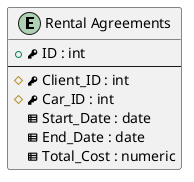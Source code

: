 @startuml
entity "Rental Agreements" as rental
{
  + <&key> ID : int
  --
  # <&key> Client_ID : int
  # <&key> Car_ID : int
  <&spreadsheet> Start_Date : date
  <&spreadsheet> End_Date : date
  <&spreadsheet> Total_Cost : numeric
}
@enduml
